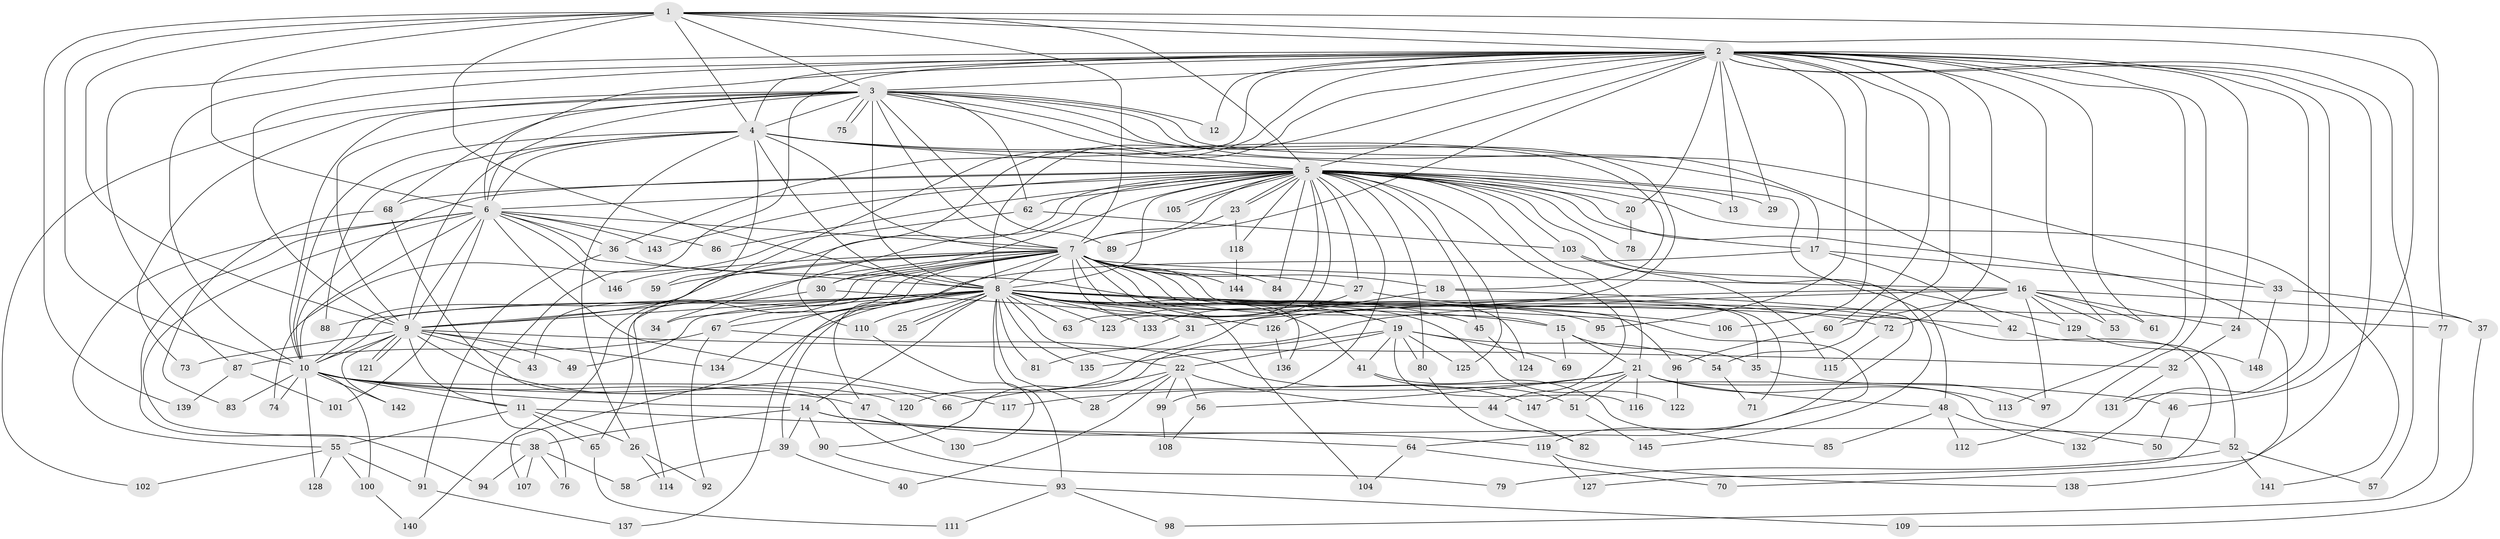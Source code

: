 // Generated by graph-tools (version 1.1) at 2025/45/03/09/25 04:45:15]
// undirected, 148 vertices, 321 edges
graph export_dot {
graph [start="1"]
  node [color=gray90,style=filled];
  1;
  2;
  3;
  4;
  5;
  6;
  7;
  8;
  9;
  10;
  11;
  12;
  13;
  14;
  15;
  16;
  17;
  18;
  19;
  20;
  21;
  22;
  23;
  24;
  25;
  26;
  27;
  28;
  29;
  30;
  31;
  32;
  33;
  34;
  35;
  36;
  37;
  38;
  39;
  40;
  41;
  42;
  43;
  44;
  45;
  46;
  47;
  48;
  49;
  50;
  51;
  52;
  53;
  54;
  55;
  56;
  57;
  58;
  59;
  60;
  61;
  62;
  63;
  64;
  65;
  66;
  67;
  68;
  69;
  70;
  71;
  72;
  73;
  74;
  75;
  76;
  77;
  78;
  79;
  80;
  81;
  82;
  83;
  84;
  85;
  86;
  87;
  88;
  89;
  90;
  91;
  92;
  93;
  94;
  95;
  96;
  97;
  98;
  99;
  100;
  101;
  102;
  103;
  104;
  105;
  106;
  107;
  108;
  109;
  110;
  111;
  112;
  113;
  114;
  115;
  116;
  117;
  118;
  119;
  120;
  121;
  122;
  123;
  124;
  125;
  126;
  127;
  128;
  129;
  130;
  131;
  132;
  133;
  134;
  135;
  136;
  137;
  138;
  139;
  140;
  141;
  142;
  143;
  144;
  145;
  146;
  147;
  148;
  1 -- 2;
  1 -- 3;
  1 -- 4;
  1 -- 5;
  1 -- 6;
  1 -- 7;
  1 -- 8;
  1 -- 9;
  1 -- 10;
  1 -- 46;
  1 -- 77;
  1 -- 139;
  2 -- 3;
  2 -- 4;
  2 -- 5;
  2 -- 6;
  2 -- 7;
  2 -- 8;
  2 -- 9;
  2 -- 10;
  2 -- 12;
  2 -- 13;
  2 -- 20;
  2 -- 24;
  2 -- 29;
  2 -- 36;
  2 -- 53;
  2 -- 54;
  2 -- 57;
  2 -- 60;
  2 -- 61;
  2 -- 70;
  2 -- 72;
  2 -- 76;
  2 -- 87;
  2 -- 95;
  2 -- 106;
  2 -- 110;
  2 -- 112;
  2 -- 113;
  2 -- 114;
  2 -- 131;
  2 -- 132;
  3 -- 4;
  3 -- 5;
  3 -- 6;
  3 -- 7;
  3 -- 8;
  3 -- 9;
  3 -- 10;
  3 -- 12;
  3 -- 16;
  3 -- 18;
  3 -- 33;
  3 -- 62;
  3 -- 68;
  3 -- 73;
  3 -- 75;
  3 -- 75;
  3 -- 89;
  3 -- 102;
  3 -- 126;
  4 -- 5;
  4 -- 6;
  4 -- 7;
  4 -- 8;
  4 -- 9;
  4 -- 10;
  4 -- 17;
  4 -- 26;
  4 -- 48;
  4 -- 59;
  4 -- 88;
  5 -- 6;
  5 -- 7;
  5 -- 8;
  5 -- 9;
  5 -- 10;
  5 -- 13;
  5 -- 17;
  5 -- 20;
  5 -- 21;
  5 -- 23;
  5 -- 23;
  5 -- 27;
  5 -- 29;
  5 -- 30;
  5 -- 34;
  5 -- 44;
  5 -- 45;
  5 -- 62;
  5 -- 63;
  5 -- 68;
  5 -- 78;
  5 -- 80;
  5 -- 84;
  5 -- 86;
  5 -- 99;
  5 -- 103;
  5 -- 105;
  5 -- 105;
  5 -- 118;
  5 -- 123;
  5 -- 125;
  5 -- 129;
  5 -- 138;
  5 -- 141;
  5 -- 143;
  6 -- 7;
  6 -- 8;
  6 -- 9;
  6 -- 10;
  6 -- 36;
  6 -- 38;
  6 -- 55;
  6 -- 86;
  6 -- 94;
  6 -- 101;
  6 -- 117;
  6 -- 143;
  6 -- 146;
  7 -- 8;
  7 -- 9;
  7 -- 10;
  7 -- 15;
  7 -- 16;
  7 -- 18;
  7 -- 19;
  7 -- 27;
  7 -- 30;
  7 -- 35;
  7 -- 47;
  7 -- 59;
  7 -- 65;
  7 -- 67;
  7 -- 71;
  7 -- 84;
  7 -- 104;
  7 -- 124;
  7 -- 136;
  7 -- 137;
  7 -- 140;
  7 -- 144;
  7 -- 146;
  8 -- 9;
  8 -- 10;
  8 -- 14;
  8 -- 15;
  8 -- 19;
  8 -- 22;
  8 -- 25;
  8 -- 25;
  8 -- 28;
  8 -- 31;
  8 -- 34;
  8 -- 41;
  8 -- 42;
  8 -- 45;
  8 -- 49;
  8 -- 63;
  8 -- 67;
  8 -- 72;
  8 -- 77;
  8 -- 81;
  8 -- 88;
  8 -- 93;
  8 -- 95;
  8 -- 106;
  8 -- 107;
  8 -- 110;
  8 -- 119;
  8 -- 122;
  8 -- 123;
  8 -- 133;
  8 -- 134;
  8 -- 135;
  9 -- 10;
  9 -- 11;
  9 -- 32;
  9 -- 43;
  9 -- 49;
  9 -- 66;
  9 -- 73;
  9 -- 121;
  9 -- 121;
  9 -- 134;
  9 -- 142;
  10 -- 11;
  10 -- 14;
  10 -- 46;
  10 -- 47;
  10 -- 74;
  10 -- 83;
  10 -- 100;
  10 -- 120;
  10 -- 128;
  10 -- 142;
  11 -- 26;
  11 -- 55;
  11 -- 64;
  11 -- 65;
  14 -- 38;
  14 -- 39;
  14 -- 52;
  14 -- 90;
  14 -- 119;
  15 -- 21;
  15 -- 35;
  15 -- 69;
  16 -- 24;
  16 -- 31;
  16 -- 37;
  16 -- 53;
  16 -- 60;
  16 -- 61;
  16 -- 90;
  16 -- 97;
  16 -- 129;
  17 -- 33;
  17 -- 39;
  17 -- 42;
  18 -- 64;
  18 -- 120;
  19 -- 22;
  19 -- 41;
  19 -- 54;
  19 -- 69;
  19 -- 80;
  19 -- 116;
  19 -- 125;
  19 -- 135;
  20 -- 78;
  21 -- 48;
  21 -- 50;
  21 -- 51;
  21 -- 56;
  21 -- 113;
  21 -- 116;
  21 -- 117;
  21 -- 147;
  22 -- 28;
  22 -- 40;
  22 -- 44;
  22 -- 56;
  22 -- 66;
  22 -- 99;
  23 -- 89;
  23 -- 118;
  24 -- 32;
  26 -- 92;
  26 -- 114;
  27 -- 127;
  27 -- 133;
  30 -- 43;
  30 -- 126;
  31 -- 81;
  32 -- 131;
  33 -- 37;
  33 -- 148;
  35 -- 97;
  36 -- 91;
  36 -- 96;
  37 -- 109;
  38 -- 58;
  38 -- 76;
  38 -- 94;
  38 -- 107;
  39 -- 40;
  39 -- 58;
  41 -- 51;
  41 -- 85;
  42 -- 52;
  44 -- 82;
  45 -- 124;
  46 -- 50;
  47 -- 130;
  48 -- 85;
  48 -- 112;
  48 -- 132;
  51 -- 145;
  52 -- 57;
  52 -- 79;
  52 -- 141;
  54 -- 71;
  55 -- 91;
  55 -- 100;
  55 -- 102;
  55 -- 128;
  56 -- 108;
  60 -- 96;
  62 -- 74;
  62 -- 103;
  64 -- 70;
  64 -- 104;
  65 -- 111;
  67 -- 87;
  67 -- 92;
  67 -- 147;
  68 -- 79;
  68 -- 83;
  72 -- 115;
  77 -- 98;
  80 -- 82;
  87 -- 101;
  87 -- 139;
  90 -- 93;
  91 -- 137;
  93 -- 98;
  93 -- 109;
  93 -- 111;
  96 -- 122;
  99 -- 108;
  100 -- 140;
  103 -- 115;
  103 -- 145;
  110 -- 130;
  118 -- 144;
  119 -- 127;
  119 -- 138;
  126 -- 136;
  129 -- 148;
}
